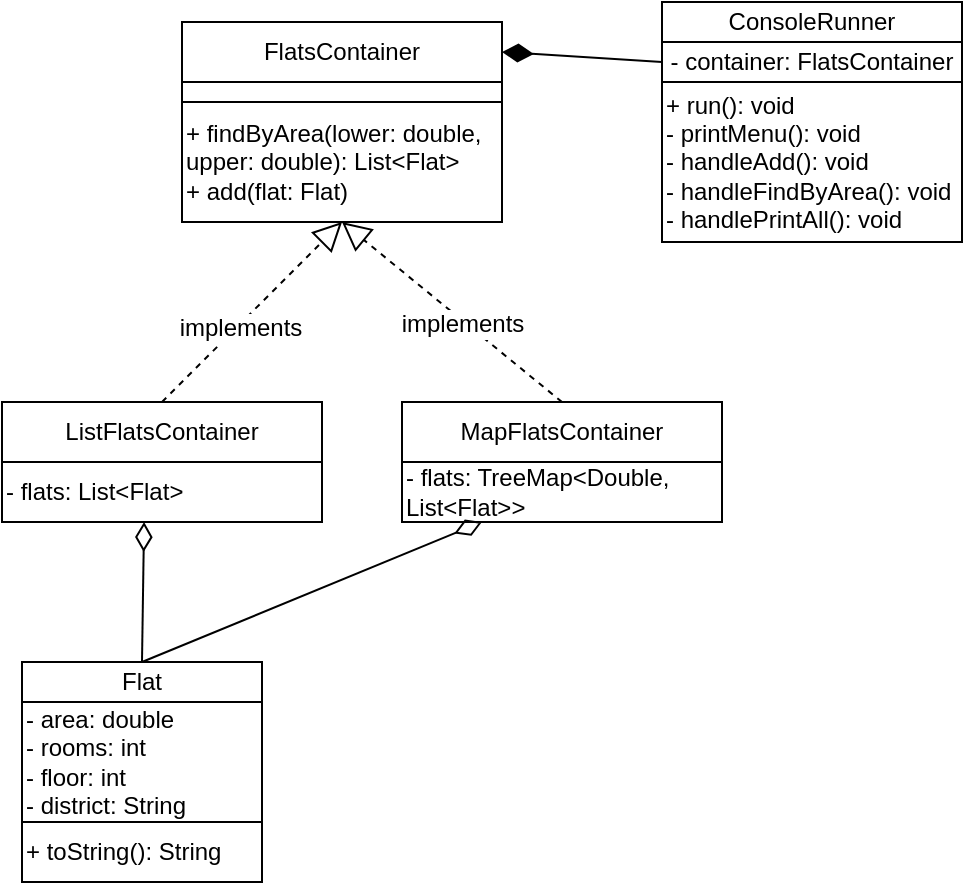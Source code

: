 <mxfile>
    <diagram id="gWDepKCKs_OQWJNfLihU" name="Page-1">
        <mxGraphModel dx="578" dy="195" grid="1" gridSize="10" guides="1" tooltips="1" connect="1" arrows="1" fold="1" page="1" pageScale="1" pageWidth="850" pageHeight="1100" math="0" shadow="0">
            <root>
                <mxCell id="0"/>
                <mxCell id="1" parent="0"/>
                <mxCell id="2" value="FlatsContainer" style="rounded=0;whiteSpace=wrap;html=1;" vertex="1" parent="1">
                    <mxGeometry x="150" y="80" width="160" height="30" as="geometry"/>
                </mxCell>
                <mxCell id="3" value="" style="rounded=0;whiteSpace=wrap;html=1;" vertex="1" parent="1">
                    <mxGeometry x="150" y="110" width="160" height="10" as="geometry"/>
                </mxCell>
                <mxCell id="4" value="+ findByArea(lower: double, upper: double): List&amp;lt;Flat&amp;gt;&lt;br&gt;+ add(flat: Flat)" style="rounded=0;whiteSpace=wrap;html=1;align=left;" vertex="1" parent="1">
                    <mxGeometry x="150" y="120" width="160" height="60" as="geometry"/>
                </mxCell>
                <mxCell id="9" style="edgeStyle=none;html=1;exitX=0.5;exitY=0;exitDx=0;exitDy=0;entryX=0.5;entryY=1;entryDx=0;entryDy=0;endArrow=block;endFill=0;strokeWidth=1;endSize=12;dashed=1;" edge="1" parent="1" source="6" target="4">
                    <mxGeometry relative="1" as="geometry"/>
                </mxCell>
                <mxCell id="21" value="implements" style="edgeLabel;html=1;align=center;verticalAlign=middle;resizable=0;points=[];fontSize=12;" vertex="1" connectable="0" parent="9">
                    <mxGeometry x="-0.108" y="1" relative="1" as="geometry">
                        <mxPoint as="offset"/>
                    </mxGeometry>
                </mxCell>
                <mxCell id="6" value="MapFlatsContainer" style="rounded=0;whiteSpace=wrap;html=1;" vertex="1" parent="1">
                    <mxGeometry x="260" y="270" width="160" height="30" as="geometry"/>
                </mxCell>
                <mxCell id="8" style="edgeStyle=none;html=1;exitX=0.5;exitY=0;exitDx=0;exitDy=0;entryX=0.5;entryY=1;entryDx=0;entryDy=0;endArrow=block;endFill=0;endSize=12;dashed=1;" edge="1" parent="1" source="7" target="4">
                    <mxGeometry relative="1" as="geometry"/>
                </mxCell>
                <mxCell id="20" value="implements" style="edgeLabel;html=1;align=center;verticalAlign=middle;resizable=0;points=[];fontSize=12;" vertex="1" connectable="0" parent="8">
                    <mxGeometry x="-0.162" y="-1" relative="1" as="geometry">
                        <mxPoint as="offset"/>
                    </mxGeometry>
                </mxCell>
                <mxCell id="7" value="ListFlatsContainer" style="rounded=0;whiteSpace=wrap;html=1;" vertex="1" parent="1">
                    <mxGeometry x="60" y="270" width="160" height="30" as="geometry"/>
                </mxCell>
                <mxCell id="10" value="- flats: List&amp;lt;Flat&amp;gt;" style="rounded=0;whiteSpace=wrap;html=1;align=left;" vertex="1" parent="1">
                    <mxGeometry x="60" y="300" width="160" height="30" as="geometry"/>
                </mxCell>
                <mxCell id="11" value="&lt;font style=&quot;font-size: 12px;&quot;&gt;- flats: TreeMap&amp;lt;Double, List&amp;lt;Flat&amp;gt;&amp;gt;&lt;/font&gt;" style="rounded=0;whiteSpace=wrap;html=1;align=left;" vertex="1" parent="1">
                    <mxGeometry x="260" y="300" width="160" height="30" as="geometry"/>
                </mxCell>
                <mxCell id="18" style="edgeStyle=none;html=1;exitX=0.5;exitY=0;exitDx=0;exitDy=0;entryX=0.444;entryY=1.001;entryDx=0;entryDy=0;entryPerimeter=0;strokeWidth=1;fontSize=12;endArrow=diamondThin;endFill=0;endSize=12;" edge="1" parent="1" source="12" target="10">
                    <mxGeometry relative="1" as="geometry"/>
                </mxCell>
                <mxCell id="19" style="edgeStyle=none;html=1;exitX=0.5;exitY=0;exitDx=0;exitDy=0;entryX=0.25;entryY=1;entryDx=0;entryDy=0;strokeWidth=1;fontSize=12;endArrow=diamondThin;endFill=0;endSize=12;" edge="1" parent="1" source="12" target="11">
                    <mxGeometry relative="1" as="geometry"/>
                </mxCell>
                <mxCell id="12" value="Flat" style="rounded=0;whiteSpace=wrap;html=1;fontSize=12;" vertex="1" parent="1">
                    <mxGeometry x="70" y="400" width="120" height="20" as="geometry"/>
                </mxCell>
                <mxCell id="13" value="- area: double&lt;br&gt;- rooms: int&lt;br&gt;- floor: int&lt;br&gt;- district: String" style="rounded=0;whiteSpace=wrap;html=1;fontSize=12;align=left;" vertex="1" parent="1">
                    <mxGeometry x="70" y="420" width="120" height="60" as="geometry"/>
                </mxCell>
                <mxCell id="14" value="+ toString(): String" style="rounded=0;whiteSpace=wrap;html=1;fontSize=12;align=left;" vertex="1" parent="1">
                    <mxGeometry x="70" y="480" width="120" height="30" as="geometry"/>
                </mxCell>
                <mxCell id="15" value="ConsoleRunner" style="rounded=0;whiteSpace=wrap;html=1;fontSize=12;" vertex="1" parent="1">
                    <mxGeometry x="390" y="70" width="150" height="20" as="geometry"/>
                </mxCell>
                <mxCell id="22" style="edgeStyle=none;html=1;exitX=0;exitY=0.5;exitDx=0;exitDy=0;entryX=1;entryY=0.5;entryDx=0;entryDy=0;strokeWidth=1;fontSize=12;endArrow=diamondThin;endFill=1;endSize=13;" edge="1" parent="1" source="16" target="2">
                    <mxGeometry relative="1" as="geometry"/>
                </mxCell>
                <mxCell id="16" value="- container: FlatsContainer" style="rounded=0;whiteSpace=wrap;html=1;fontSize=12;" vertex="1" parent="1">
                    <mxGeometry x="390" y="90" width="150" height="20" as="geometry"/>
                </mxCell>
                <mxCell id="17" value="+ run(): void&lt;br&gt;- printMenu(): void&lt;br&gt;- handleAdd(): void&lt;br&gt;- handleFindByArea(): void&lt;br&gt;- handlePrintAll(): void" style="rounded=0;whiteSpace=wrap;html=1;fontSize=12;align=left;" vertex="1" parent="1">
                    <mxGeometry x="390" y="110" width="150" height="80" as="geometry"/>
                </mxCell>
            </root>
        </mxGraphModel>
    </diagram>
</mxfile>